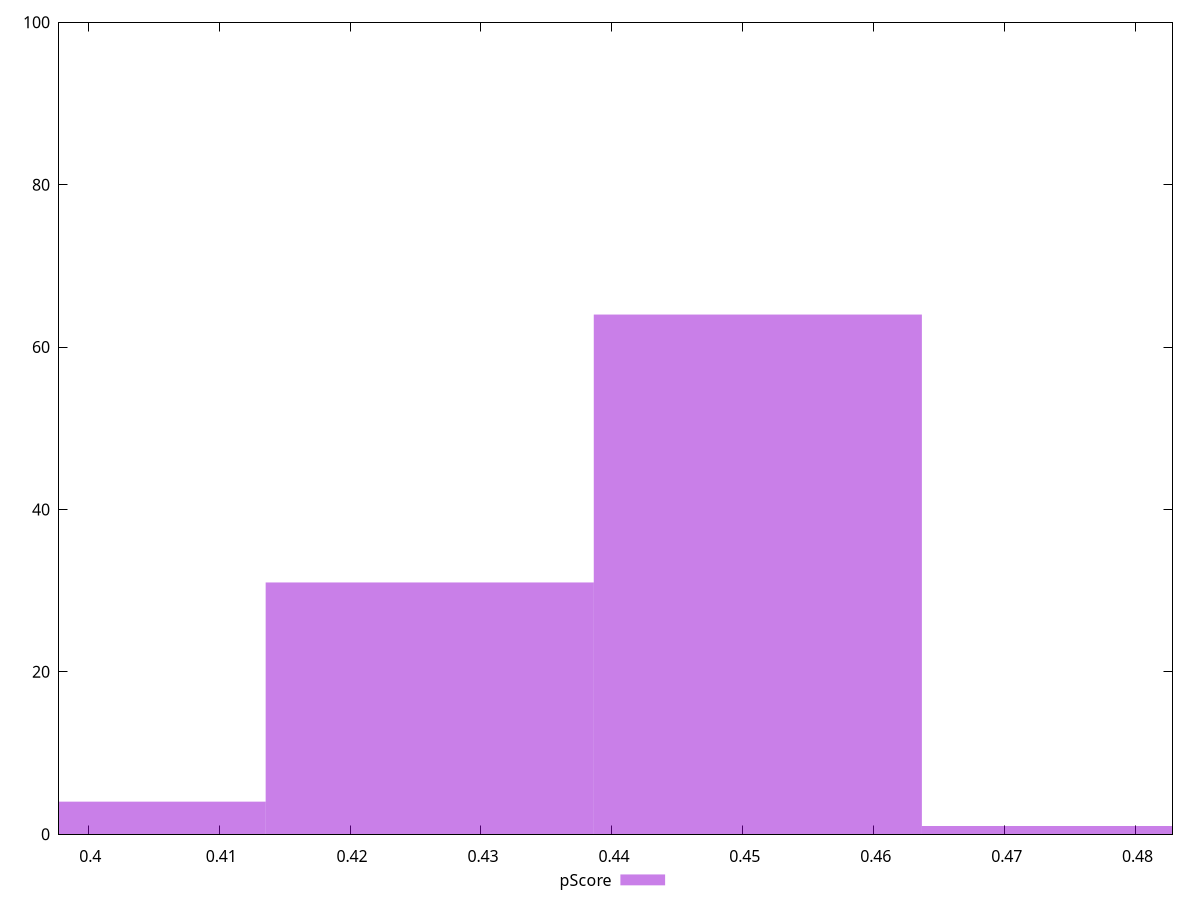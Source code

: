 reset

$pScore <<EOF
0.40101952211361064 4
0.451146962377812 64
0.4260832422457113 31
0.4762106825099126 1
EOF

set key outside below
set boxwidth 0.025063720132100665
set xrange [0.3977647058823529:0.4828235294117647]
set yrange [0:100]
set trange [0:100]
set style fill transparent solid 0.5 noborder
set terminal svg size 640, 490 enhanced background rgb 'white'
set output "reports/report_00028_2021-02-24T12-49-42.674Z/uses-rel-preload/samples/agenda/pScore/histogram.svg"

plot $pScore title "pScore" with boxes

reset
